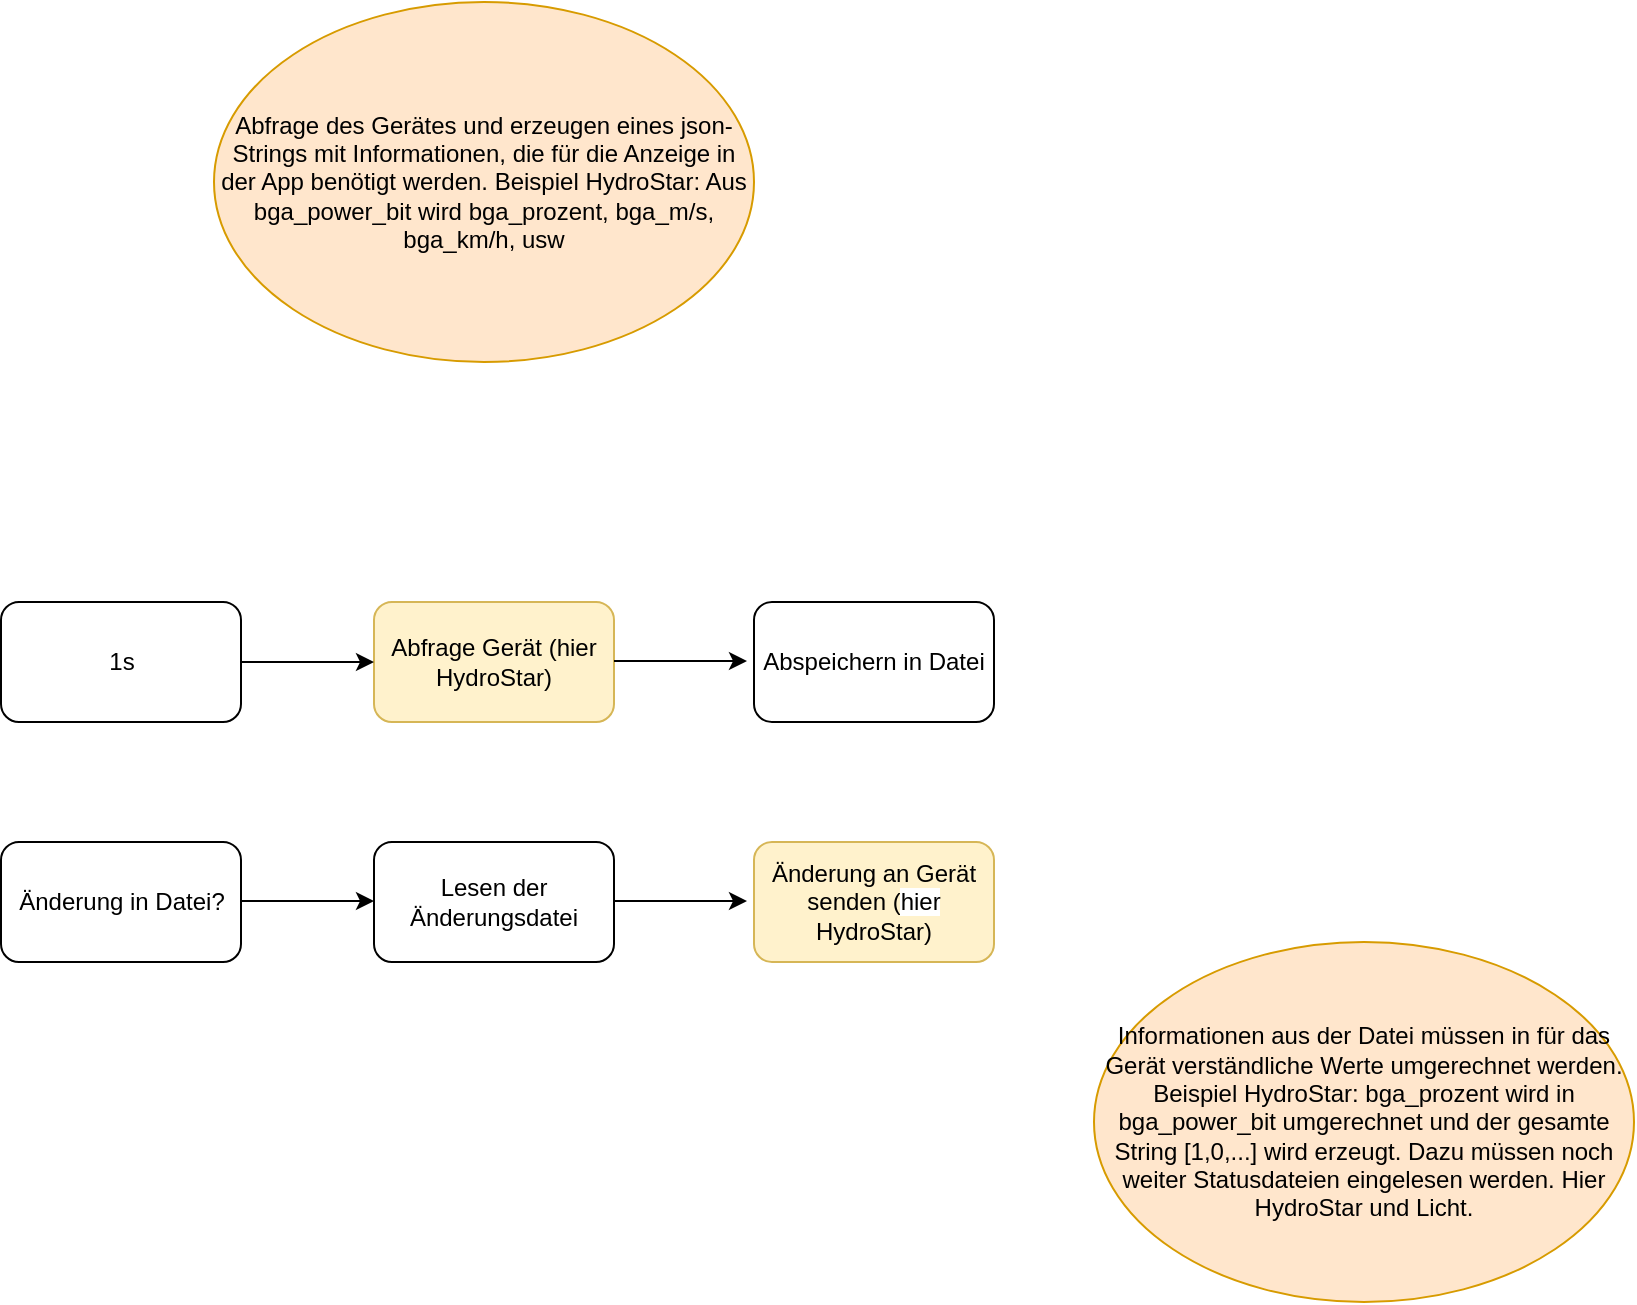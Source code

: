 <mxfile version="13.8.7" type="github">
  <diagram id="C2fSY1v2SiZeoUbDoYyL" name="Page-1">
    <mxGraphModel dx="1343" dy="700" grid="1" gridSize="10" guides="1" tooltips="1" connect="1" arrows="1" fold="1" page="1" pageScale="1" pageWidth="1169" pageHeight="827" math="0" shadow="0">
      <root>
        <mxCell id="0" />
        <mxCell id="1" parent="0" />
        <mxCell id="UOOkd_Sx9M1J2A1Di_9m-5" value="1s" style="rounded=1;whiteSpace=wrap;html=1;" vertex="1" parent="1">
          <mxGeometry x="103.5" y="320" width="120" height="60" as="geometry" />
        </mxCell>
        <mxCell id="UOOkd_Sx9M1J2A1Di_9m-6" value="Abfrage Gerät (hier HydroStar)" style="rounded=1;whiteSpace=wrap;html=1;fillColor=#fff2cc;strokeColor=#d6b656;" vertex="1" parent="1">
          <mxGeometry x="290" y="320" width="120" height="60" as="geometry" />
        </mxCell>
        <mxCell id="UOOkd_Sx9M1J2A1Di_9m-7" value="Abspeichern in Datei" style="rounded=1;whiteSpace=wrap;html=1;" vertex="1" parent="1">
          <mxGeometry x="480" y="320" width="120" height="60" as="geometry" />
        </mxCell>
        <mxCell id="UOOkd_Sx9M1J2A1Di_9m-8" value="Änderung in Datei?" style="rounded=1;whiteSpace=wrap;html=1;" vertex="1" parent="1">
          <mxGeometry x="103.5" y="440" width="120" height="60" as="geometry" />
        </mxCell>
        <mxCell id="UOOkd_Sx9M1J2A1Di_9m-9" value="Lesen der Änderungsdatei" style="rounded=1;whiteSpace=wrap;html=1;" vertex="1" parent="1">
          <mxGeometry x="290" y="440" width="120" height="60" as="geometry" />
        </mxCell>
        <mxCell id="UOOkd_Sx9M1J2A1Di_9m-10" value="Änderung an Gerät senden (&lt;span style=&quot;background-color: rgb(255 , 255 , 255)&quot;&gt;hier &lt;/span&gt;HydroStar)" style="rounded=1;whiteSpace=wrap;html=1;strokeColor=#d6b656;fillColor=#FFF2CC;" vertex="1" parent="1">
          <mxGeometry x="480" y="440" width="120" height="60" as="geometry" />
        </mxCell>
        <mxCell id="UOOkd_Sx9M1J2A1Di_9m-14" value="" style="endArrow=classic;html=1;entryX=0;entryY=0.5;entryDx=0;entryDy=0;exitX=1;exitY=0.5;exitDx=0;exitDy=0;" edge="1" parent="1" source="UOOkd_Sx9M1J2A1Di_9m-5" target="UOOkd_Sx9M1J2A1Di_9m-6">
          <mxGeometry width="50" height="50" relative="1" as="geometry">
            <mxPoint x="223.5" y="360" as="sourcePoint" />
            <mxPoint x="273.5" y="310" as="targetPoint" />
          </mxGeometry>
        </mxCell>
        <mxCell id="UOOkd_Sx9M1J2A1Di_9m-15" value="" style="endArrow=classic;html=1;entryX=0;entryY=0.5;entryDx=0;entryDy=0;exitX=1;exitY=0.5;exitDx=0;exitDy=0;" edge="1" parent="1">
          <mxGeometry width="50" height="50" relative="1" as="geometry">
            <mxPoint x="410" y="349.5" as="sourcePoint" />
            <mxPoint x="476.5" y="349.5" as="targetPoint" />
          </mxGeometry>
        </mxCell>
        <mxCell id="UOOkd_Sx9M1J2A1Di_9m-16" value="" style="endArrow=classic;html=1;entryX=0;entryY=0.5;entryDx=0;entryDy=0;exitX=1;exitY=0.5;exitDx=0;exitDy=0;" edge="1" parent="1">
          <mxGeometry width="50" height="50" relative="1" as="geometry">
            <mxPoint x="223.5" y="469.5" as="sourcePoint" />
            <mxPoint x="290" y="469.5" as="targetPoint" />
          </mxGeometry>
        </mxCell>
        <mxCell id="UOOkd_Sx9M1J2A1Di_9m-17" value="" style="endArrow=classic;html=1;entryX=0;entryY=0.5;entryDx=0;entryDy=0;exitX=1;exitY=0.5;exitDx=0;exitDy=0;" edge="1" parent="1">
          <mxGeometry width="50" height="50" relative="1" as="geometry">
            <mxPoint x="410" y="469.5" as="sourcePoint" />
            <mxPoint x="476.5" y="469.5" as="targetPoint" />
          </mxGeometry>
        </mxCell>
        <mxCell id="UOOkd_Sx9M1J2A1Di_9m-18" value="Abfrage des Gerätes und erzeugen eines json-Strings mit Informationen, die für die Anzeige in der App benötigt werden. Beispiel HydroStar: Aus bga_power_bit wird bga_prozent, bga_m/s, bga_km/h, usw&lt;br&gt;" style="ellipse;whiteSpace=wrap;html=1;fillColor=#ffe6cc;strokeColor=#d79b00;" vertex="1" parent="1">
          <mxGeometry x="210" y="20" width="270" height="180" as="geometry" />
        </mxCell>
        <mxCell id="UOOkd_Sx9M1J2A1Di_9m-19" value="Informationen aus der Datei müssen in für das Gerät verständliche Werte umgerechnet werden. Beispiel HydroStar: bga_prozent wird in bga_power_bit umgerechnet und der gesamte String [1,0,...] wird erzeugt. Dazu müssen noch weiter Statusdateien eingelesen werden. Hier HydroStar und Licht." style="ellipse;whiteSpace=wrap;html=1;fillColor=#ffe6cc;strokeColor=#d79b00;" vertex="1" parent="1">
          <mxGeometry x="650" y="490" width="270" height="180" as="geometry" />
        </mxCell>
      </root>
    </mxGraphModel>
  </diagram>
</mxfile>
